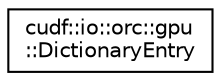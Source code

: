 digraph "Graphical Class Hierarchy"
{
  edge [fontname="Helvetica",fontsize="10",labelfontname="Helvetica",labelfontsize="10"];
  node [fontname="Helvetica",fontsize="10",shape=record];
  rankdir="LR";
  Node0 [label="cudf::io::orc::gpu\l::DictionaryEntry",height=0.2,width=0.4,color="black", fillcolor="white", style="filled",URL="$structcudf_1_1io_1_1orc_1_1gpu_1_1DictionaryEntry.html",tooltip="Struct to describe a single entry in the global dictionary. "];
}
